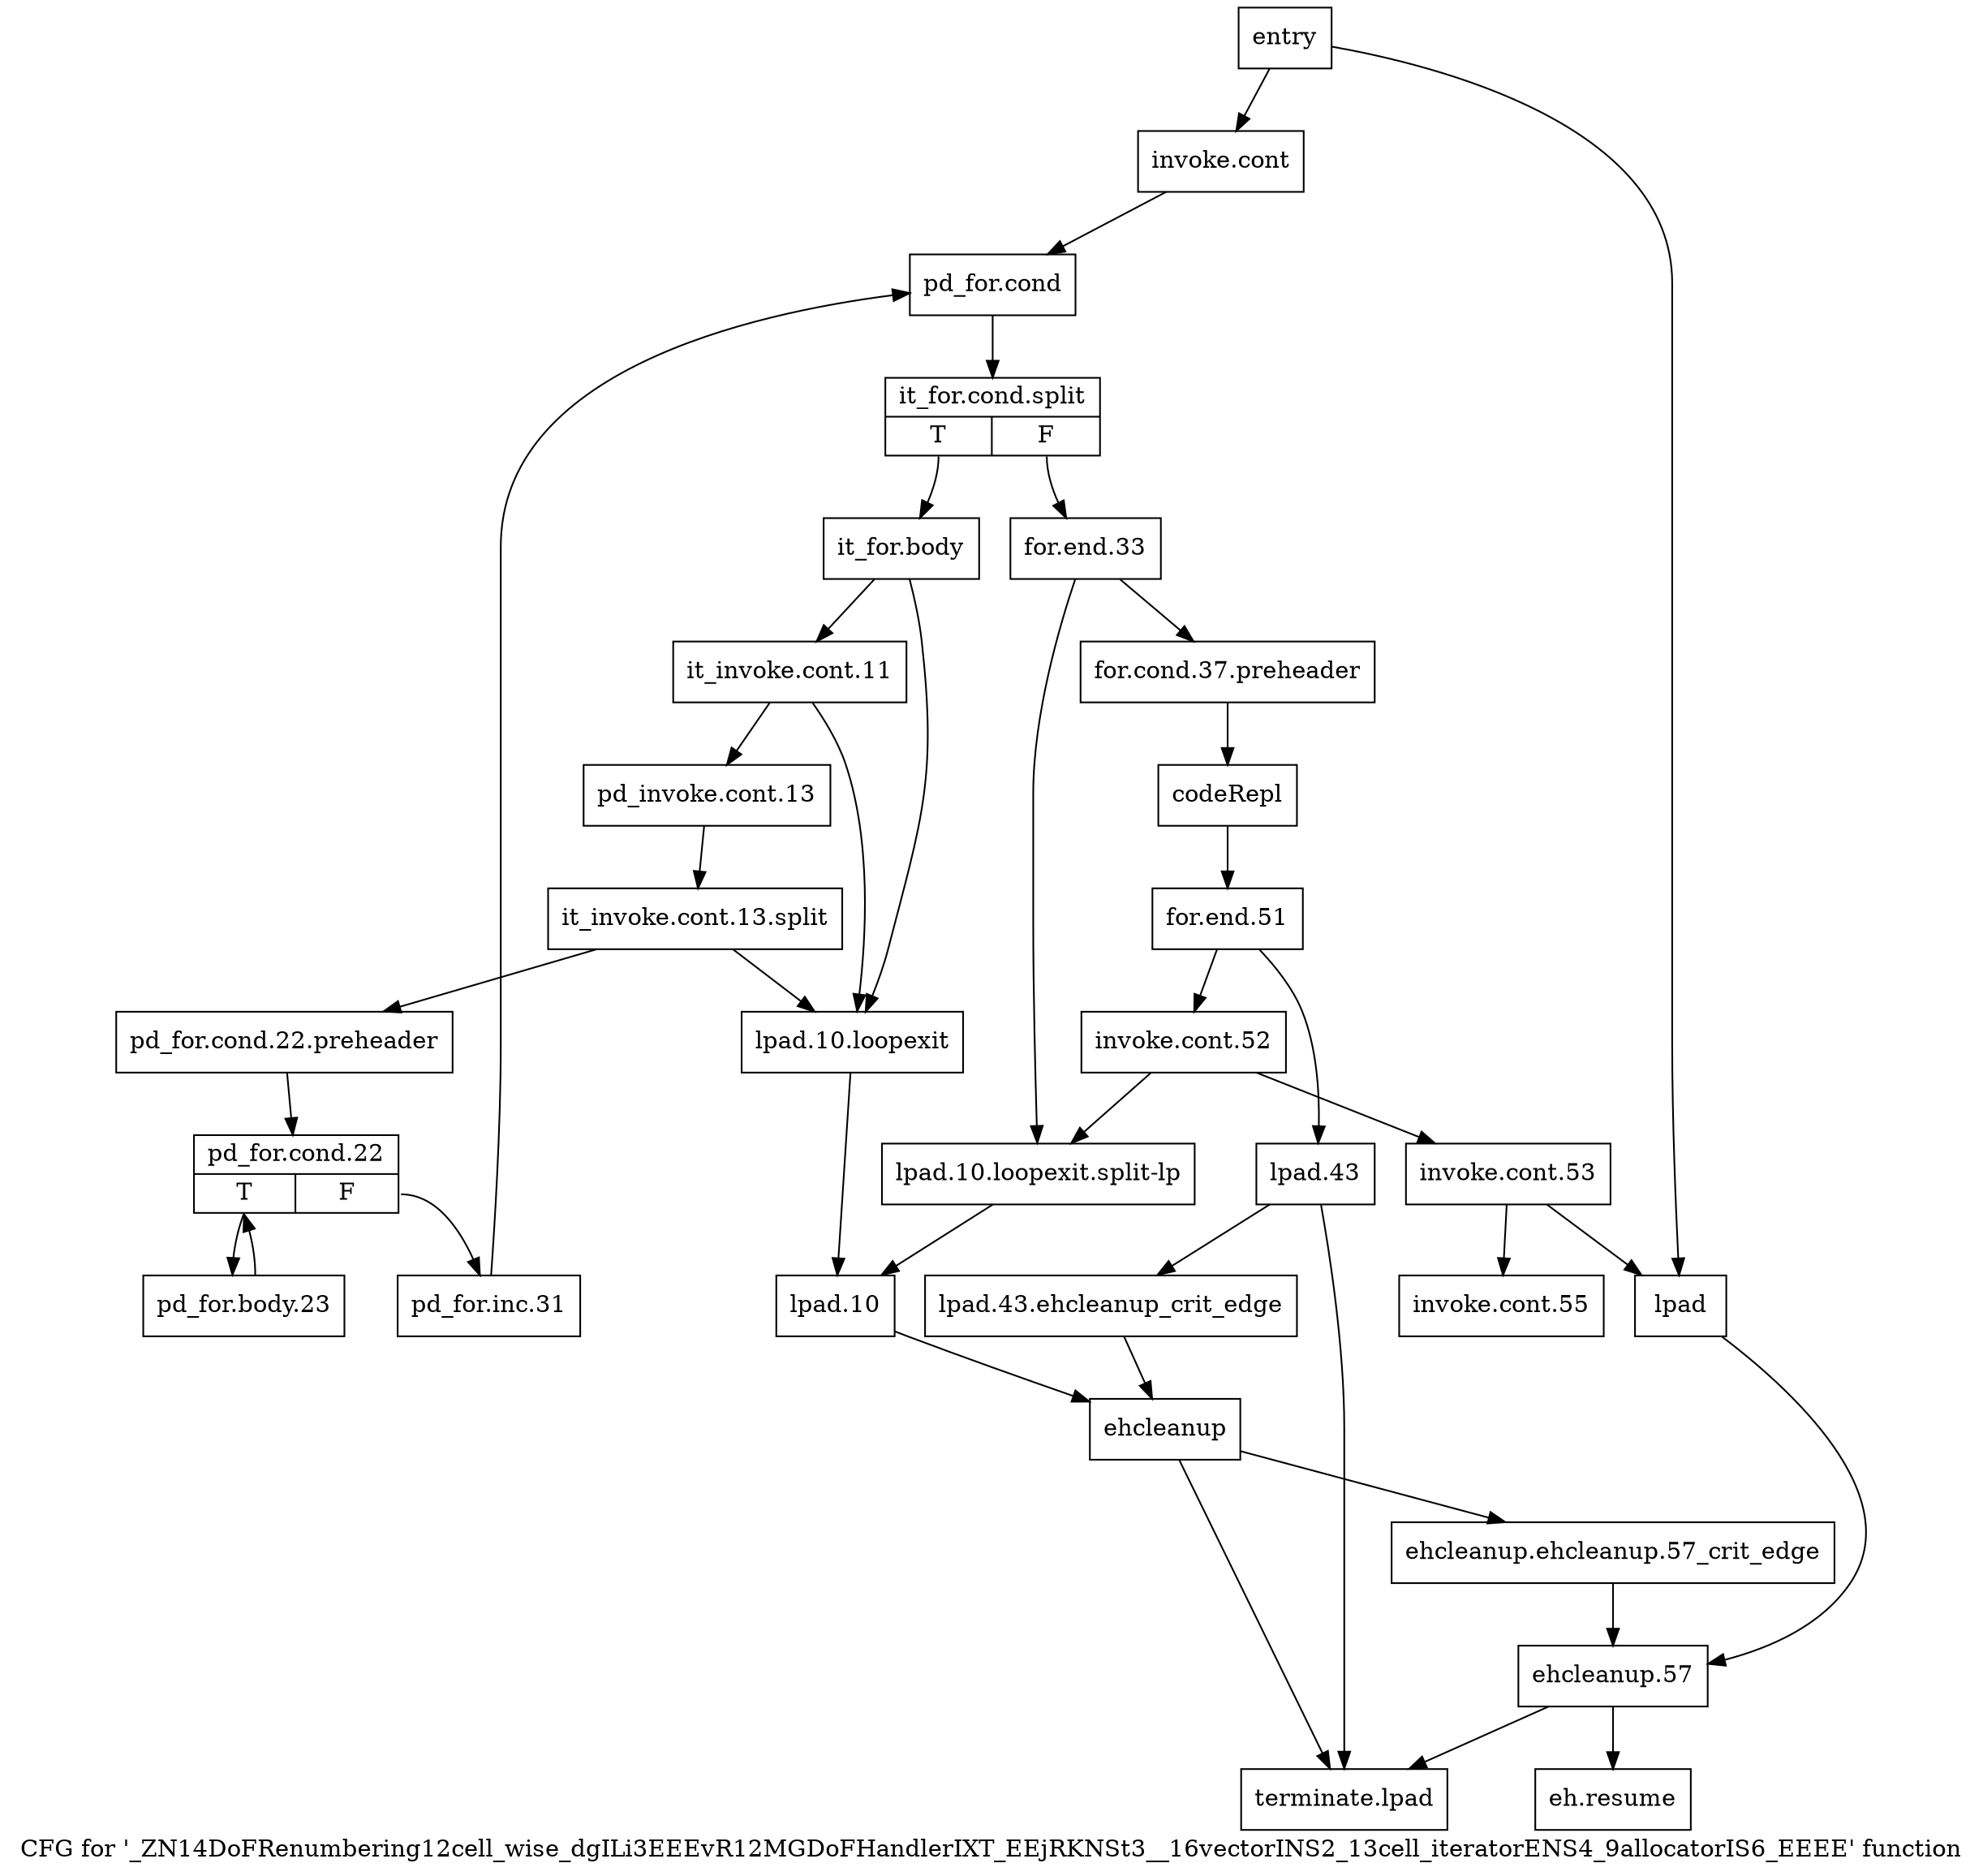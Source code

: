 digraph "CFG for '_ZN14DoFRenumbering12cell_wise_dgILi3EEEvR12MGDoFHandlerIXT_EEjRKNSt3__16vectorINS2_13cell_iteratorENS4_9allocatorIS6_EEEE' function" {
	label="CFG for '_ZN14DoFRenumbering12cell_wise_dgILi3EEEvR12MGDoFHandlerIXT_EEjRKNSt3__16vectorINS2_13cell_iteratorENS4_9allocatorIS6_EEEE' function";

	Node0x4494370 [shape=record,label="{entry}"];
	Node0x4494370 -> Node0x44943c0;
	Node0x4494370 -> Node0x44948b0;
	Node0x44943c0 [shape=record,label="{invoke.cont}"];
	Node0x44943c0 -> Node0x4494410;
	Node0x4494410 [shape=record,label="{pd_for.cond}"];
	Node0x4494410 -> Node0xa166010;
	Node0xa166010 [shape=record,label="{it_for.cond.split|{<s0>T|<s1>F}}"];
	Node0xa166010:s0 -> Node0x4494460;
	Node0xa166010:s1 -> Node0x4494a40;
	Node0x4494460 [shape=record,label="{it_for.body}"];
	Node0x4494460 -> Node0x44944b0;
	Node0x4494460 -> Node0x4494900;
	Node0x44944b0 [shape=record,label="{it_invoke.cont.11}"];
	Node0x44944b0 -> Node0x4494500;
	Node0x44944b0 -> Node0x4494900;
	Node0x4494500 [shape=record,label="{pd_invoke.cont.13}"];
	Node0x4494500 -> Node0xa15eb10;
	Node0xa15eb10 [shape=record,label="{it_invoke.cont.13.split}"];
	Node0xa15eb10 -> Node0x4494550;
	Node0xa15eb10 -> Node0x4494900;
	Node0x4494550 [shape=record,label="{pd_for.cond.22.preheader}"];
	Node0x4494550 -> Node0x44945a0;
	Node0x44945a0 [shape=record,label="{pd_for.cond.22|{<s0>T|<s1>F}}"];
	Node0x44945a0:s0 -> Node0x4494860;
	Node0x44945a0:s1 -> Node0x44949f0;
	Node0x4494860 [shape=record,label="{pd_for.body.23}"];
	Node0x4494860 -> Node0x44945a0;
	Node0x44948b0 [shape=record,label="{lpad}"];
	Node0x44948b0 -> Node0x4495d70;
	Node0x4494900 [shape=record,label="{lpad.10.loopexit}"];
	Node0x4494900 -> Node0x44949a0;
	Node0x4494950 [shape=record,label="{lpad.10.loopexit.split-lp}"];
	Node0x4494950 -> Node0x44949a0;
	Node0x44949a0 [shape=record,label="{lpad.10}"];
	Node0x44949a0 -> Node0x4495cd0;
	Node0x44949f0 [shape=record,label="{pd_for.inc.31}"];
	Node0x44949f0 -> Node0x4494410;
	Node0x4494a40 [shape=record,label="{for.end.33}"];
	Node0x4494a40 -> Node0x4494a90;
	Node0x4494a40 -> Node0x4494950;
	Node0x4494a90 [shape=record,label="{for.cond.37.preheader}"];
	Node0x4494a90 -> Node0x4494ae0;
	Node0x4494ae0 [shape=record,label="{codeRepl}"];
	Node0x4494ae0 -> Node0x4494bd0;
	Node0x4494b30 [shape=record,label="{lpad.43}"];
	Node0x4494b30 -> Node0x4494b80;
	Node0x4494b30 -> Node0x4495e10;
	Node0x4494b80 [shape=record,label="{lpad.43.ehcleanup_crit_edge}"];
	Node0x4494b80 -> Node0x4495cd0;
	Node0x4494bd0 [shape=record,label="{for.end.51}"];
	Node0x4494bd0 -> Node0x4494c20;
	Node0x4494bd0 -> Node0x4494b30;
	Node0x4494c20 [shape=record,label="{invoke.cont.52}"];
	Node0x4494c20 -> Node0x4495c30;
	Node0x4494c20 -> Node0x4494950;
	Node0x4495c30 [shape=record,label="{invoke.cont.53}"];
	Node0x4495c30 -> Node0x4495c80;
	Node0x4495c30 -> Node0x44948b0;
	Node0x4495c80 [shape=record,label="{invoke.cont.55}"];
	Node0x4495cd0 [shape=record,label="{ehcleanup}"];
	Node0x4495cd0 -> Node0x4495d20;
	Node0x4495cd0 -> Node0x4495e10;
	Node0x4495d20 [shape=record,label="{ehcleanup.ehcleanup.57_crit_edge}"];
	Node0x4495d20 -> Node0x4495d70;
	Node0x4495d70 [shape=record,label="{ehcleanup.57}"];
	Node0x4495d70 -> Node0x4495dc0;
	Node0x4495d70 -> Node0x4495e10;
	Node0x4495dc0 [shape=record,label="{eh.resume}"];
	Node0x4495e10 [shape=record,label="{terminate.lpad}"];
}
